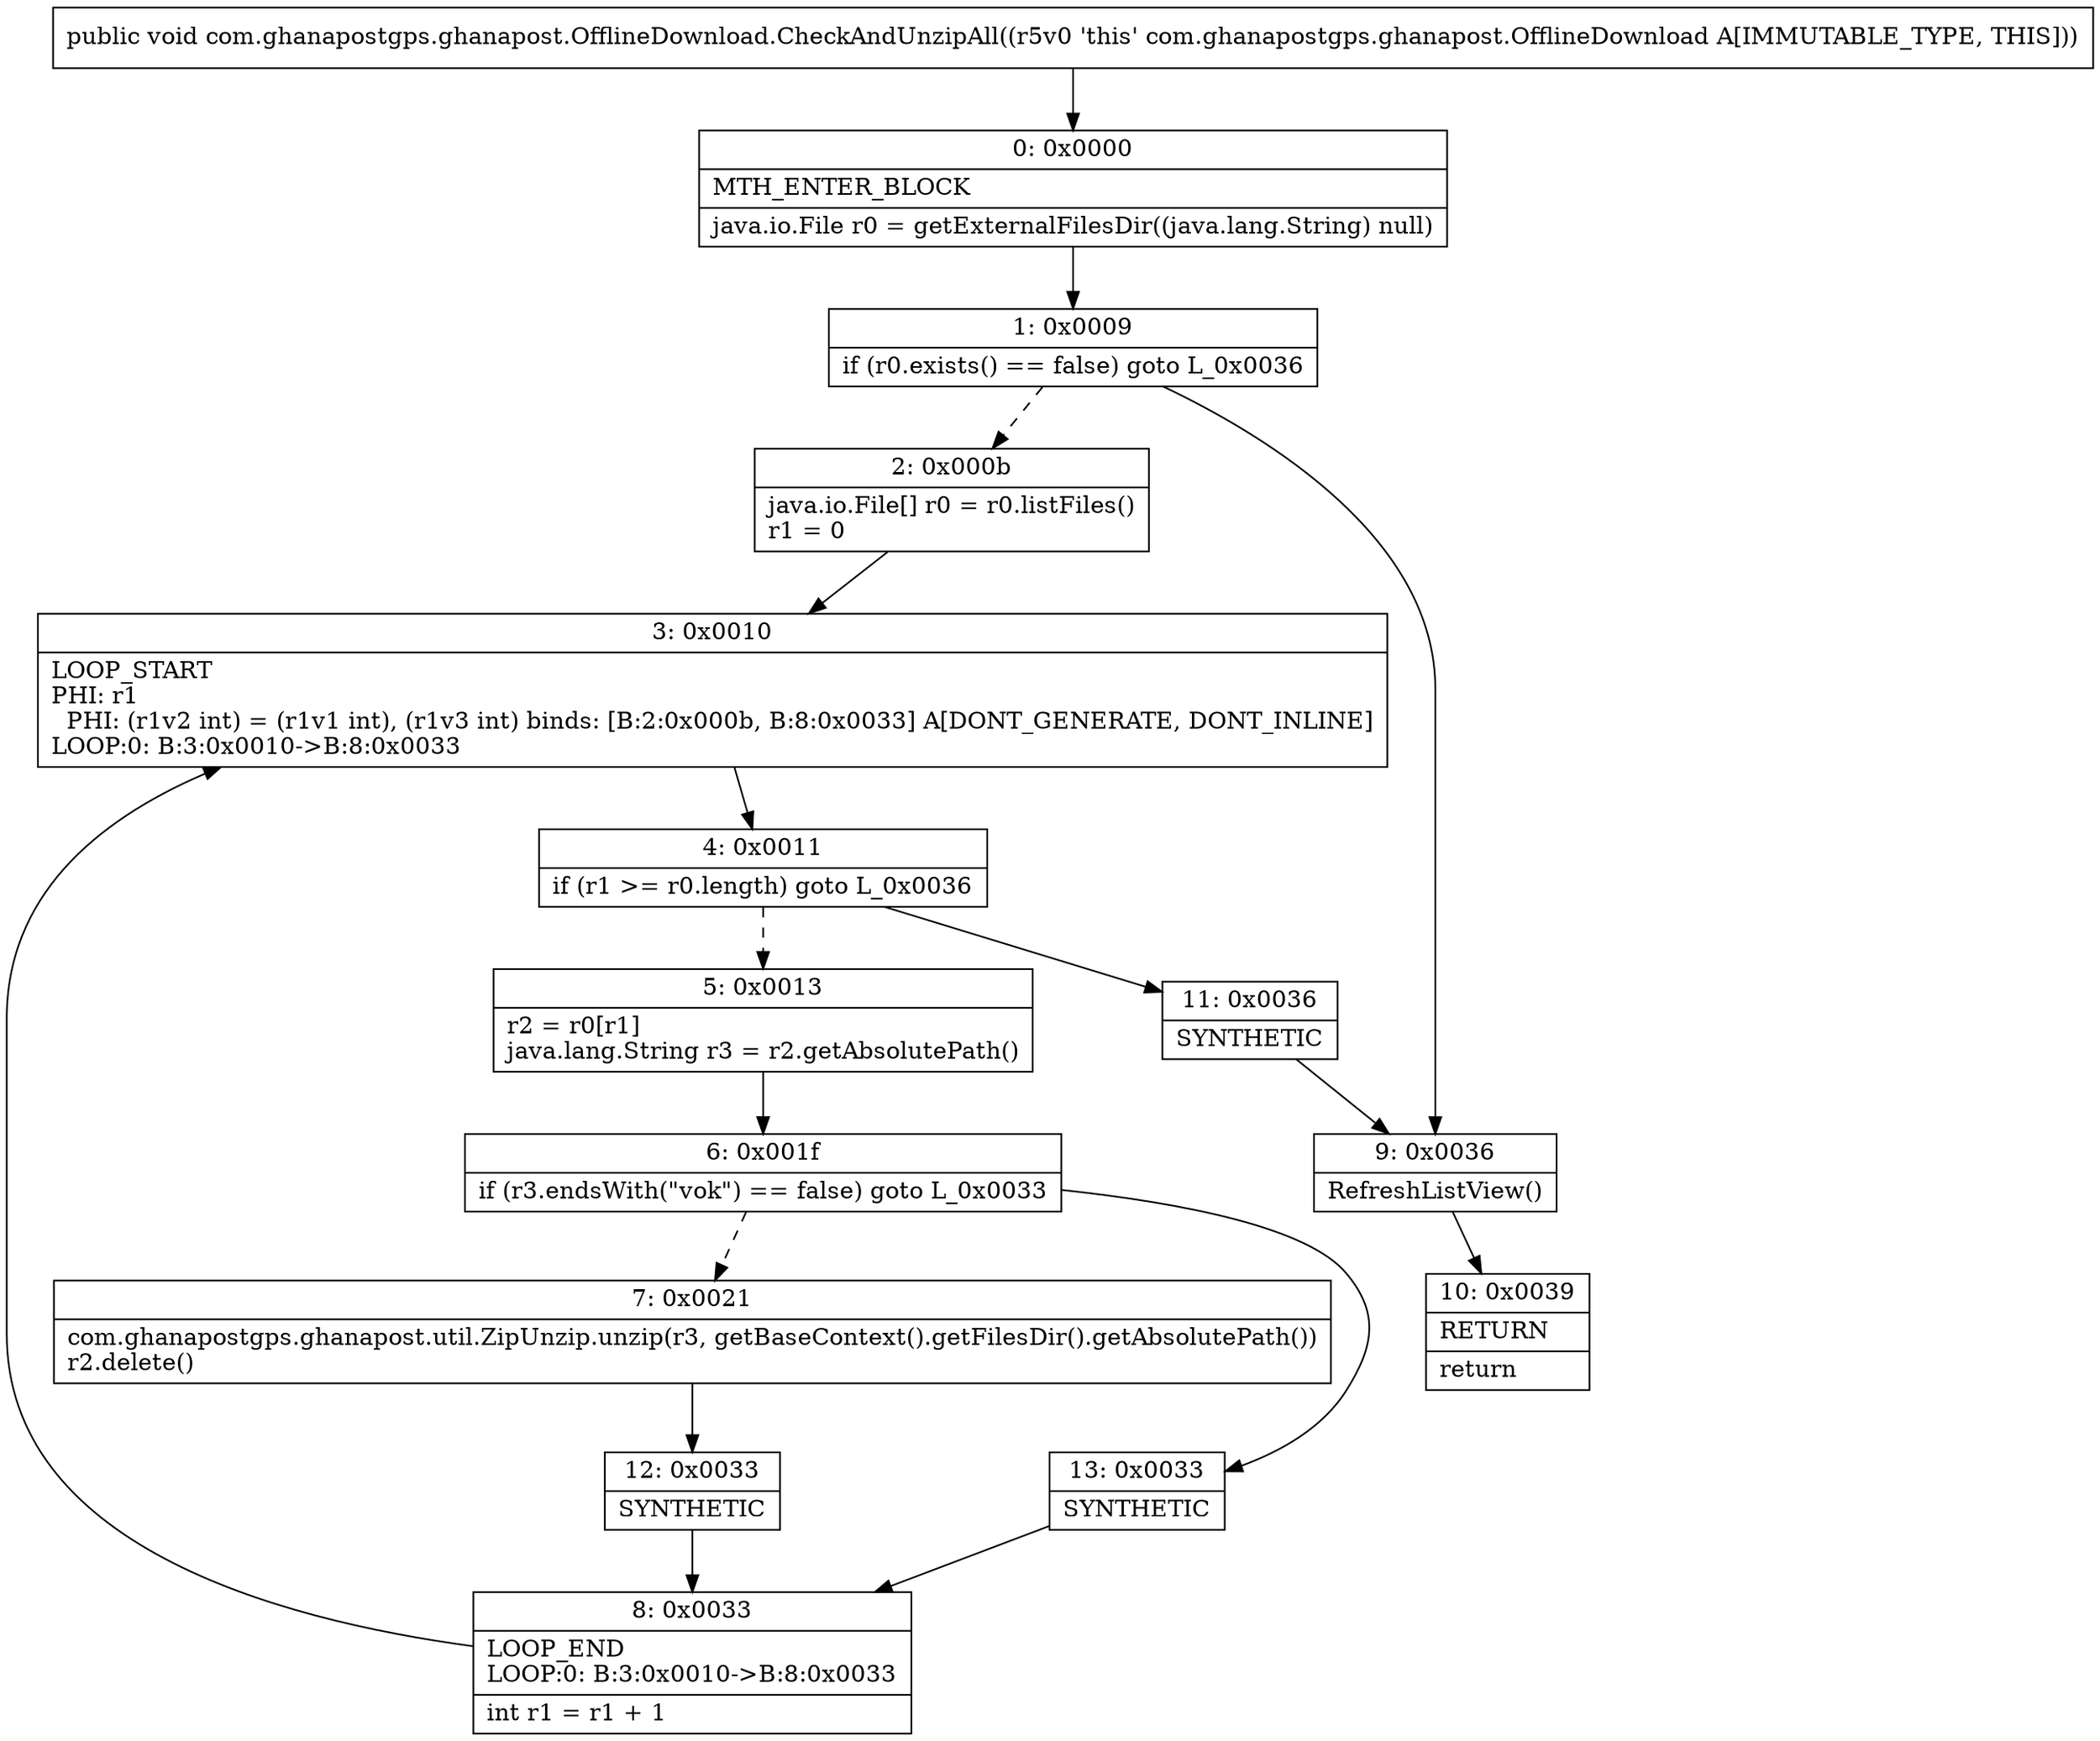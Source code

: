 digraph "CFG forcom.ghanapostgps.ghanapost.OfflineDownload.CheckAndUnzipAll()V" {
Node_0 [shape=record,label="{0\:\ 0x0000|MTH_ENTER_BLOCK\l|java.io.File r0 = getExternalFilesDir((java.lang.String) null)\l}"];
Node_1 [shape=record,label="{1\:\ 0x0009|if (r0.exists() == false) goto L_0x0036\l}"];
Node_2 [shape=record,label="{2\:\ 0x000b|java.io.File[] r0 = r0.listFiles()\lr1 = 0\l}"];
Node_3 [shape=record,label="{3\:\ 0x0010|LOOP_START\lPHI: r1 \l  PHI: (r1v2 int) = (r1v1 int), (r1v3 int) binds: [B:2:0x000b, B:8:0x0033] A[DONT_GENERATE, DONT_INLINE]\lLOOP:0: B:3:0x0010\-\>B:8:0x0033\l}"];
Node_4 [shape=record,label="{4\:\ 0x0011|if (r1 \>= r0.length) goto L_0x0036\l}"];
Node_5 [shape=record,label="{5\:\ 0x0013|r2 = r0[r1]\ljava.lang.String r3 = r2.getAbsolutePath()\l}"];
Node_6 [shape=record,label="{6\:\ 0x001f|if (r3.endsWith(\"vok\") == false) goto L_0x0033\l}"];
Node_7 [shape=record,label="{7\:\ 0x0021|com.ghanapostgps.ghanapost.util.ZipUnzip.unzip(r3, getBaseContext().getFilesDir().getAbsolutePath())\lr2.delete()\l}"];
Node_8 [shape=record,label="{8\:\ 0x0033|LOOP_END\lLOOP:0: B:3:0x0010\-\>B:8:0x0033\l|int r1 = r1 + 1\l}"];
Node_9 [shape=record,label="{9\:\ 0x0036|RefreshListView()\l}"];
Node_10 [shape=record,label="{10\:\ 0x0039|RETURN\l|return\l}"];
Node_11 [shape=record,label="{11\:\ 0x0036|SYNTHETIC\l}"];
Node_12 [shape=record,label="{12\:\ 0x0033|SYNTHETIC\l}"];
Node_13 [shape=record,label="{13\:\ 0x0033|SYNTHETIC\l}"];
MethodNode[shape=record,label="{public void com.ghanapostgps.ghanapost.OfflineDownload.CheckAndUnzipAll((r5v0 'this' com.ghanapostgps.ghanapost.OfflineDownload A[IMMUTABLE_TYPE, THIS])) }"];
MethodNode -> Node_0;
Node_0 -> Node_1;
Node_1 -> Node_2[style=dashed];
Node_1 -> Node_9;
Node_2 -> Node_3;
Node_3 -> Node_4;
Node_4 -> Node_5[style=dashed];
Node_4 -> Node_11;
Node_5 -> Node_6;
Node_6 -> Node_7[style=dashed];
Node_6 -> Node_13;
Node_7 -> Node_12;
Node_8 -> Node_3;
Node_9 -> Node_10;
Node_11 -> Node_9;
Node_12 -> Node_8;
Node_13 -> Node_8;
}

